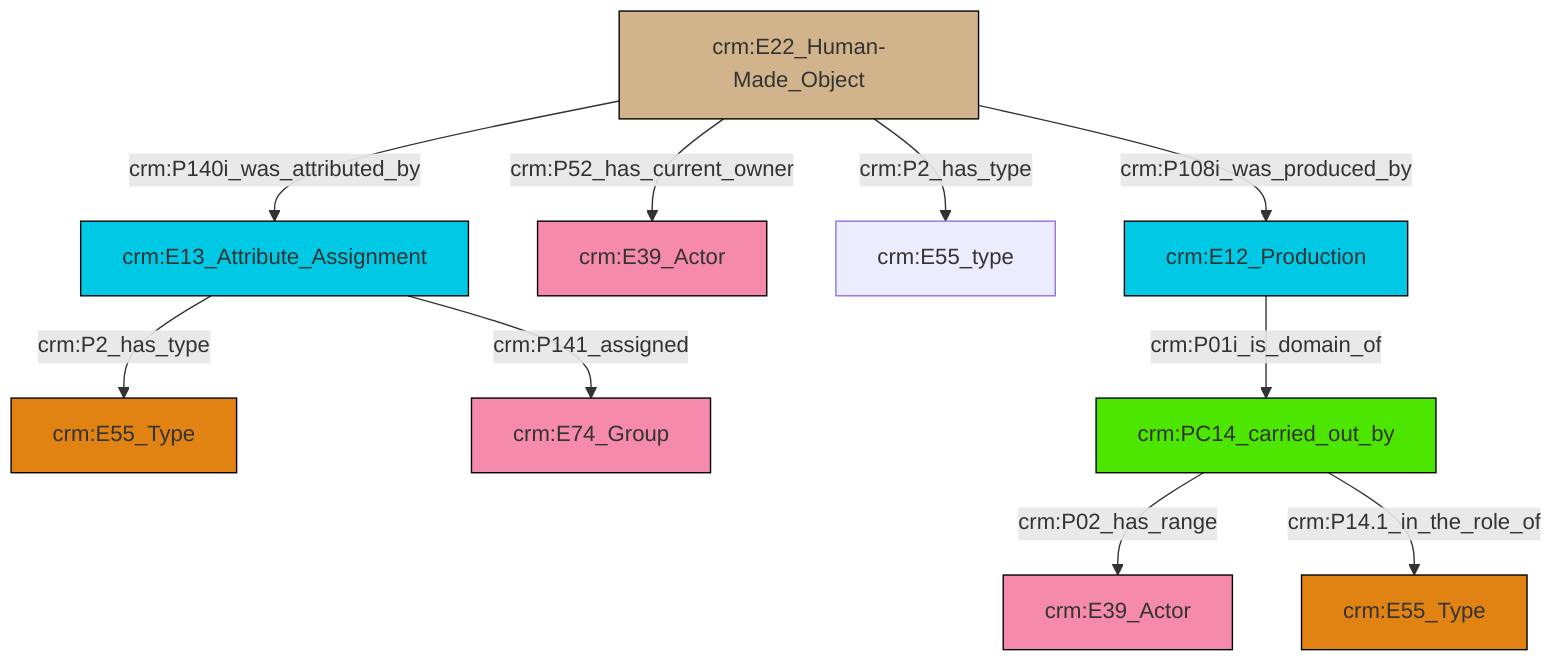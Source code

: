 graph TD
classDef Literal fill:#f2f2f2,stroke:#000000;
classDef CRM_Entity fill:#FFFFFF,stroke:#000000;
classDef Temporal_Entity fill:#00C9E6, stroke:#000000;
classDef Type fill:#E18312, stroke:#000000;
classDef Time-Span fill:#2C9C91, stroke:#000000;
classDef Appellation fill:#FFEB7F, stroke:#000000;
classDef Place fill:#008836, stroke:#000000;
classDef Persistent_Item fill:#B266B2, stroke:#000000;
classDef Conceptual_Object fill:#FFD700, stroke:#000000;
classDef Physical_Thing fill:#D2B48C, stroke:#000000;
classDef Actor fill:#f58aad, stroke:#000000;
classDef PC_Classes fill:#4ce600, stroke:#000000;
classDef Multi fill:#cccccc,stroke:#000000;

0["crm:E22_Human-Made_Object"]:::Physical_Thing -->|crm:P140i_was_attributed_by| 4["crm:E13_Attribute_Assignment"]:::Temporal_Entity
0["crm:E22_Human-Made_Object"]:::Physical_Thing -->|crm:P52_has_current_owner| 2["crm:E39_Actor"]:::Actor
7["crm:PC14_carried_out_by"]:::PC_Classes -->|crm:P02_has_range| 8["crm:E39_Actor"]:::Actor
4["crm:E13_Attribute_Assignment"]:::Temporal_Entity -->|crm:P2_has_type| 12["crm:E55_Type"]:::Type
4["crm:E13_Attribute_Assignment"]:::Temporal_Entity -->|crm:P141_assigned| 5["crm:E74_Group"]:::Actor
0["crm:E22_Human-Made_Object"]:::Physical_Thing -->|crm:P2_has_type| 16["crm:E55_type"]:::Default
9["crm:E12_Production"]:::Temporal_Entity -->|crm:P01i_is_domain_of| 7["crm:PC14_carried_out_by"]:::PC_Classes
7["crm:PC14_carried_out_by"]:::PC_Classes -->|crm:P14.1_in_the_role_of| 17["crm:E55_Type"]:::Type
0["crm:E22_Human-Made_Object"]:::Physical_Thing -->|crm:P108i_was_produced_by| 9["crm:E12_Production"]:::Temporal_Entity